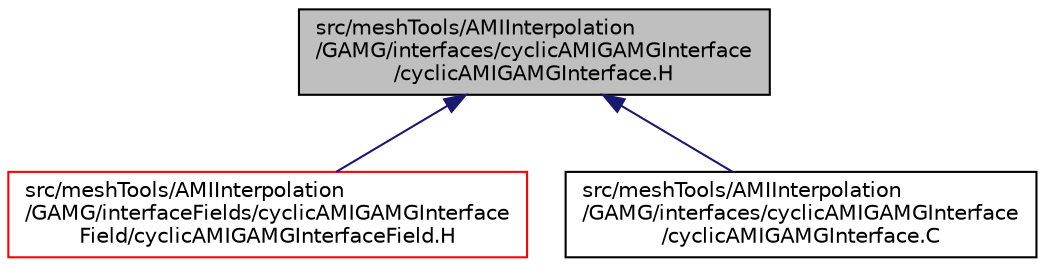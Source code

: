 digraph "src/meshTools/AMIInterpolation/GAMG/interfaces/cyclicAMIGAMGInterface/cyclicAMIGAMGInterface.H"
{
  bgcolor="transparent";
  edge [fontname="Helvetica",fontsize="10",labelfontname="Helvetica",labelfontsize="10"];
  node [fontname="Helvetica",fontsize="10",shape=record];
  Node1 [label="src/meshTools/AMIInterpolation\l/GAMG/interfaces/cyclicAMIGAMGInterface\l/cyclicAMIGAMGInterface.H",height=0.2,width=0.4,color="black", fillcolor="grey75", style="filled", fontcolor="black"];
  Node1 -> Node2 [dir="back",color="midnightblue",fontsize="10",style="solid",fontname="Helvetica"];
  Node2 [label="src/meshTools/AMIInterpolation\l/GAMG/interfaceFields/cyclicAMIGAMGInterface\lField/cyclicAMIGAMGInterfaceField.H",height=0.2,width=0.4,color="red",URL="$a07184.html"];
  Node1 -> Node3 [dir="back",color="midnightblue",fontsize="10",style="solid",fontname="Helvetica"];
  Node3 [label="src/meshTools/AMIInterpolation\l/GAMG/interfaces/cyclicAMIGAMGInterface\l/cyclicAMIGAMGInterface.C",height=0.2,width=0.4,color="black",URL="$a07187.html"];
}
